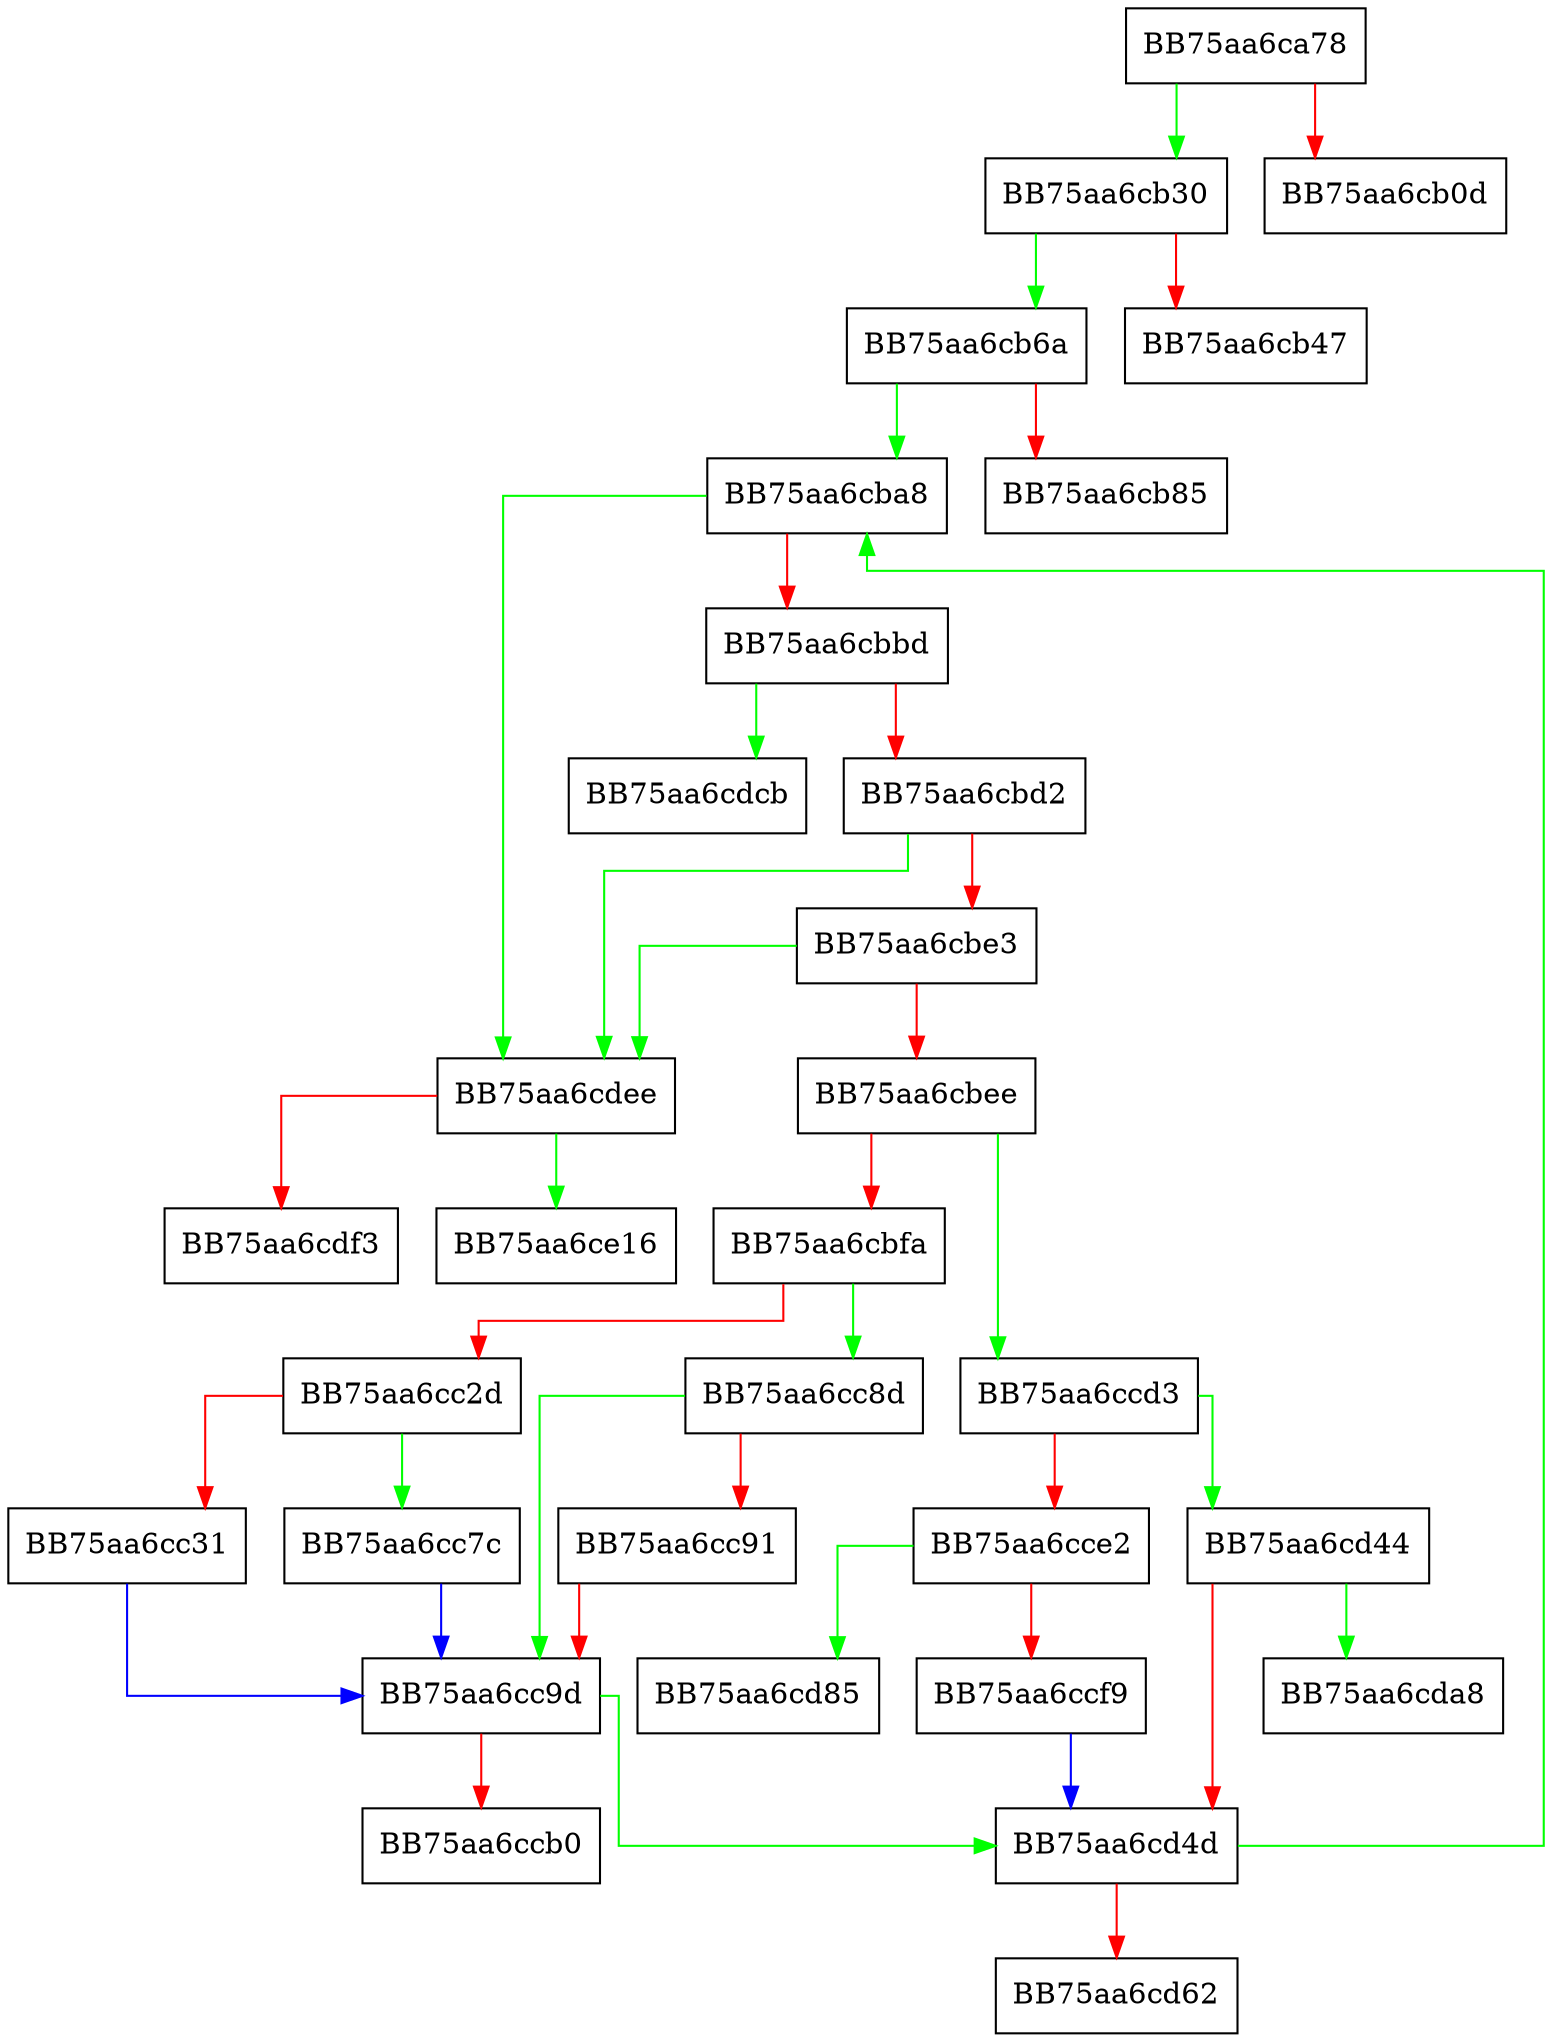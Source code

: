 digraph ARSCParser {
  node [shape="box"];
  graph [splines=ortho];
  BB75aa6ca78 -> BB75aa6cb30 [color="green"];
  BB75aa6ca78 -> BB75aa6cb0d [color="red"];
  BB75aa6cb30 -> BB75aa6cb6a [color="green"];
  BB75aa6cb30 -> BB75aa6cb47 [color="red"];
  BB75aa6cb6a -> BB75aa6cba8 [color="green"];
  BB75aa6cb6a -> BB75aa6cb85 [color="red"];
  BB75aa6cba8 -> BB75aa6cdee [color="green"];
  BB75aa6cba8 -> BB75aa6cbbd [color="red"];
  BB75aa6cbbd -> BB75aa6cdcb [color="green"];
  BB75aa6cbbd -> BB75aa6cbd2 [color="red"];
  BB75aa6cbd2 -> BB75aa6cdee [color="green"];
  BB75aa6cbd2 -> BB75aa6cbe3 [color="red"];
  BB75aa6cbe3 -> BB75aa6cdee [color="green"];
  BB75aa6cbe3 -> BB75aa6cbee [color="red"];
  BB75aa6cbee -> BB75aa6ccd3 [color="green"];
  BB75aa6cbee -> BB75aa6cbfa [color="red"];
  BB75aa6cbfa -> BB75aa6cc8d [color="green"];
  BB75aa6cbfa -> BB75aa6cc2d [color="red"];
  BB75aa6cc2d -> BB75aa6cc7c [color="green"];
  BB75aa6cc2d -> BB75aa6cc31 [color="red"];
  BB75aa6cc31 -> BB75aa6cc9d [color="blue"];
  BB75aa6cc7c -> BB75aa6cc9d [color="blue"];
  BB75aa6cc8d -> BB75aa6cc9d [color="green"];
  BB75aa6cc8d -> BB75aa6cc91 [color="red"];
  BB75aa6cc91 -> BB75aa6cc9d [color="red"];
  BB75aa6cc9d -> BB75aa6cd4d [color="green"];
  BB75aa6cc9d -> BB75aa6ccb0 [color="red"];
  BB75aa6ccd3 -> BB75aa6cd44 [color="green"];
  BB75aa6ccd3 -> BB75aa6cce2 [color="red"];
  BB75aa6cce2 -> BB75aa6cd85 [color="green"];
  BB75aa6cce2 -> BB75aa6ccf9 [color="red"];
  BB75aa6ccf9 -> BB75aa6cd4d [color="blue"];
  BB75aa6cd44 -> BB75aa6cda8 [color="green"];
  BB75aa6cd44 -> BB75aa6cd4d [color="red"];
  BB75aa6cd4d -> BB75aa6cba8 [color="green"];
  BB75aa6cd4d -> BB75aa6cd62 [color="red"];
  BB75aa6cdee -> BB75aa6ce16 [color="green"];
  BB75aa6cdee -> BB75aa6cdf3 [color="red"];
}